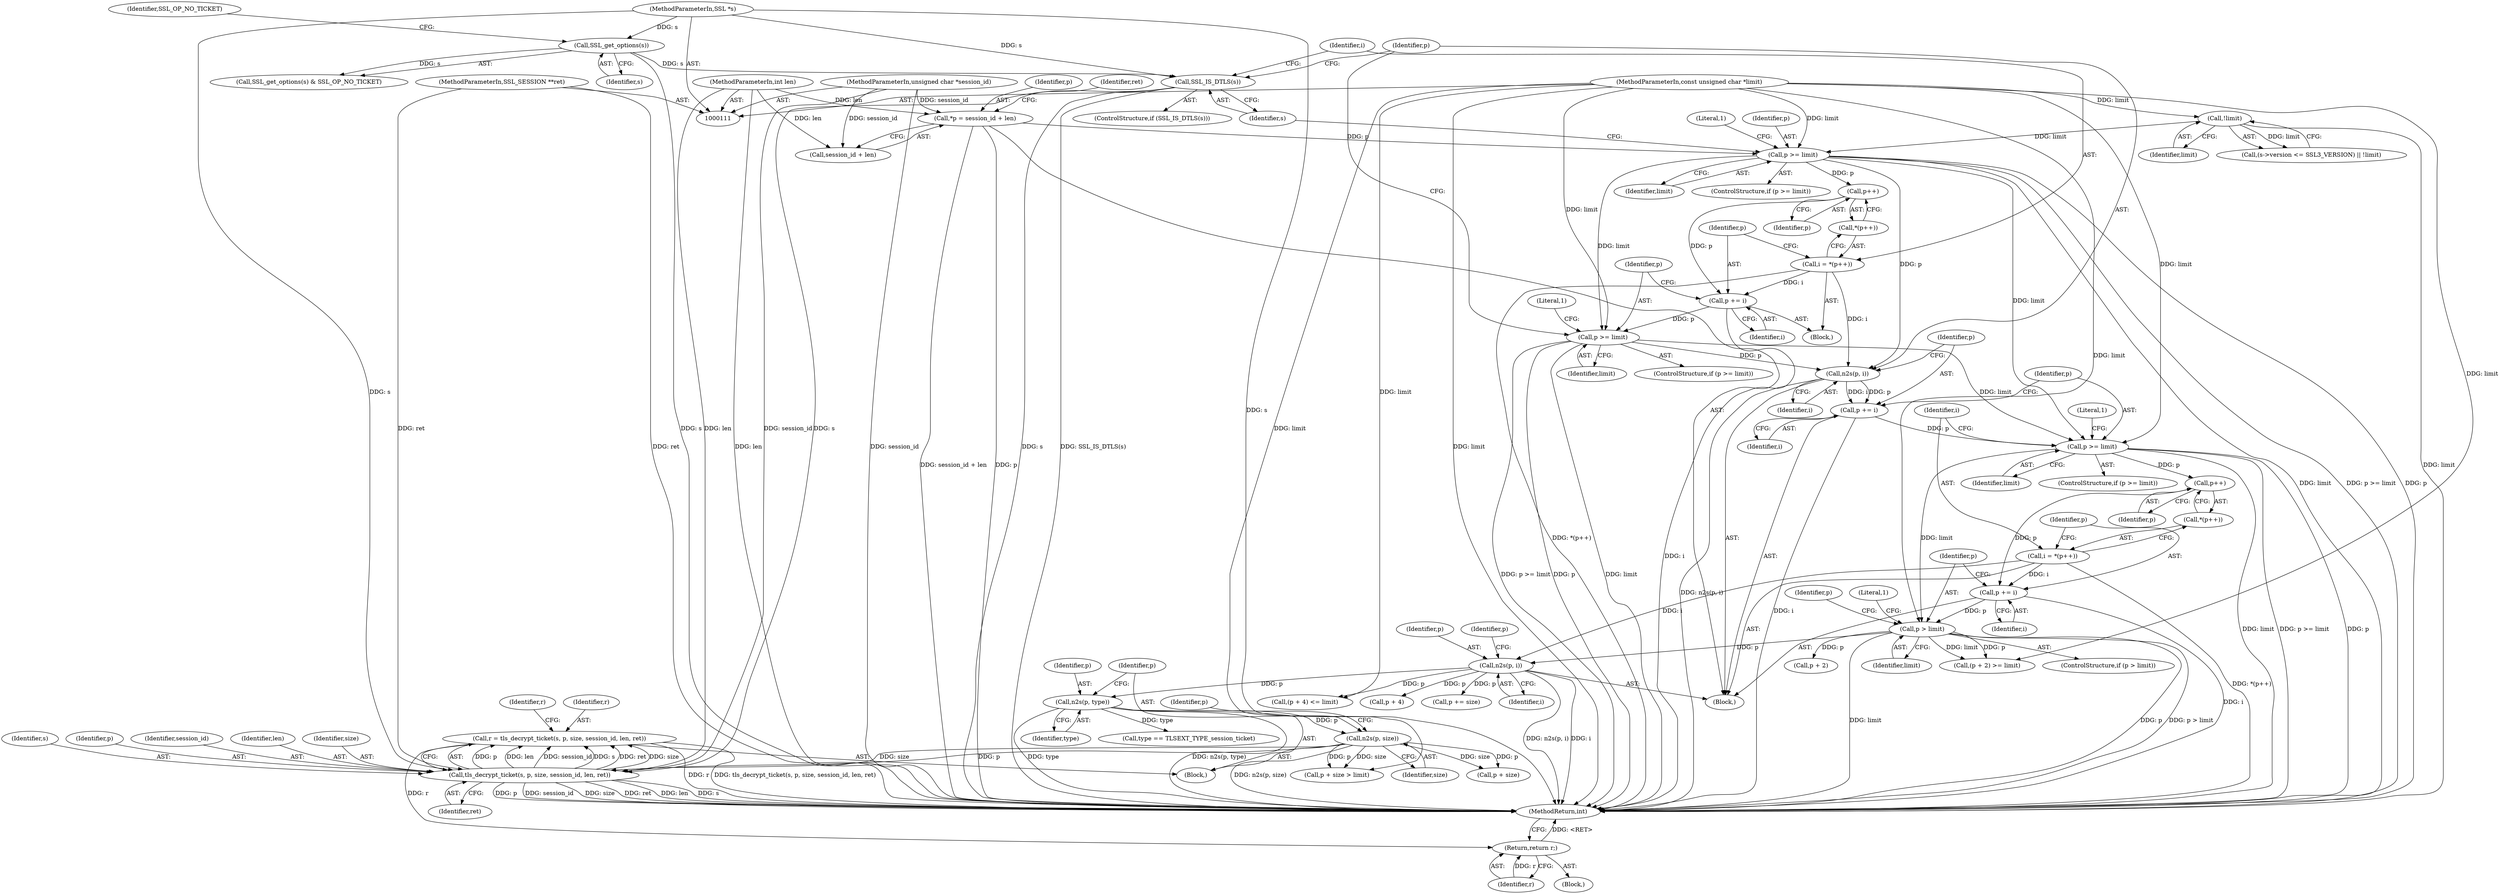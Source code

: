 digraph "1_openssl_a004e72b95835136d3f1ea90517f706c24c03da7_5@API" {
"1000260" [label="(Call,r = tls_decrypt_ticket(s, p, size, session_id, len, ret))"];
"1000262" [label="(Call,tls_decrypt_ticket(s, p, size, session_id, len, ret))"];
"1000160" [label="(Call,SSL_IS_DTLS(s))"];
"1000136" [label="(Call,SSL_get_options(s))"];
"1000112" [label="(MethodParameterIn,SSL *s)"];
"1000229" [label="(Call,n2s(p, size))"];
"1000226" [label="(Call,n2s(p, type))"];
"1000214" [label="(Call,n2s(p, i))"];
"1000200" [label="(Call,p > limit)"];
"1000196" [label="(Call,p += i)"];
"1000191" [label="(Call,i = *(p++))"];
"1000194" [label="(Call,p++)"];
"1000185" [label="(Call,p >= limit)"];
"1000181" [label="(Call,p += i)"];
"1000178" [label="(Call,n2s(p, i))"];
"1000153" [label="(Call,p >= limit)"];
"1000119" [label="(Call,*p = session_id + len)"];
"1000113" [label="(MethodParameterIn,unsigned char *session_id)"];
"1000114" [label="(MethodParameterIn,int len)"];
"1000148" [label="(Call,!limit)"];
"1000115" [label="(MethodParameterIn,const unsigned char *limit)"];
"1000172" [label="(Call,p >= limit)"];
"1000168" [label="(Call,p += i)"];
"1000163" [label="(Call,i = *(p++))"];
"1000166" [label="(Call,p++)"];
"1000116" [label="(MethodParameterIn,SSL_SESSION **ret)"];
"1000281" [label="(Return,return r;)"];
"1000166" [label="(Call,p++)"];
"1000219" [label="(Call,p + 4)"];
"1000121" [label="(Call,session_id + len)"];
"1000162" [label="(Block,)"];
"1000168" [label="(Call,p += i)"];
"1000218" [label="(Call,(p + 4) <= limit)"];
"1000214" [label="(Call,n2s(p, i))"];
"1000112" [label="(MethodParameterIn,SSL *s)"];
"1000263" [label="(Identifier,s)"];
"1000127" [label="(Identifier,ret)"];
"1000262" [label="(Call,tls_decrypt_ticket(s, p, size, session_id, len, ret))"];
"1000113" [label="(MethodParameterIn,unsigned char *session_id)"];
"1000192" [label="(Identifier,i)"];
"1000115" [label="(MethodParameterIn,const unsigned char *limit)"];
"1000135" [label="(Call,SSL_get_options(s) & SSL_OP_NO_TICKET)"];
"1000194" [label="(Call,p++)"];
"1000169" [label="(Identifier,p)"];
"1000170" [label="(Identifier,i)"];
"1000209" [label="(Identifier,p)"];
"1000195" [label="(Identifier,p)"];
"1000165" [label="(Call,*(p++))"];
"1000178" [label="(Call,n2s(p, i))"];
"1000167" [label="(Identifier,p)"];
"1000164" [label="(Identifier,i)"];
"1000180" [label="(Identifier,i)"];
"1000260" [label="(Call,r = tls_decrypt_ticket(s, p, size, session_id, len, ret))"];
"1000234" [label="(Call,p + size)"];
"1000191" [label="(Call,i = *(p++))"];
"1000226" [label="(Call,n2s(p, type))"];
"1000197" [label="(Identifier,p)"];
"1000268" [label="(Identifier,ret)"];
"1000187" [label="(Identifier,limit)"];
"1000177" [label="(Literal,1)"];
"1000161" [label="(Identifier,s)"];
"1000208" [label="(Call,p + 2)"];
"1000220" [label="(Identifier,p)"];
"1000148" [label="(Call,!limit)"];
"1000261" [label="(Identifier,r)"];
"1000155" [label="(Identifier,limit)"];
"1000171" [label="(ControlStructure,if (p >= limit))"];
"1000172" [label="(Call,p >= limit)"];
"1000158" [label="(Literal,1)"];
"1000241" [label="(Call,type == TLSEXT_TYPE_session_ticket)"];
"1000282" [label="(Identifier,r)"];
"1000207" [label="(Call,(p + 2) >= limit)"];
"1000182" [label="(Identifier,p)"];
"1000183" [label="(Identifier,i)"];
"1000200" [label="(Call,p > limit)"];
"1000264" [label="(Identifier,p)"];
"1000114" [label="(MethodParameterIn,int len)"];
"1000184" [label="(ControlStructure,if (p >= limit))"];
"1000205" [label="(Literal,1)"];
"1000136" [label="(Call,SSL_get_options(s))"];
"1000120" [label="(Identifier,p)"];
"1000295" [label="(Call,p += size)"];
"1000116" [label="(MethodParameterIn,SSL_SESSION **ret)"];
"1000186" [label="(Identifier,p)"];
"1000154" [label="(Identifier,p)"];
"1000149" [label="(Identifier,limit)"];
"1000142" [label="(Call,(s->version <= SSL3_VERSION) || !limit)"];
"1000137" [label="(Identifier,s)"];
"1000181" [label="(Call,p += i)"];
"1000266" [label="(Identifier,session_id)"];
"1000190" [label="(Literal,1)"];
"1000153" [label="(Call,p >= limit)"];
"1000228" [label="(Identifier,type)"];
"1000179" [label="(Identifier,p)"];
"1000270" [label="(Identifier,r)"];
"1000271" [label="(Block,)"];
"1000227" [label="(Identifier,p)"];
"1000160" [label="(Call,SSL_IS_DTLS(s))"];
"1000201" [label="(Identifier,p)"];
"1000196" [label="(Call,p += i)"];
"1000199" [label="(ControlStructure,if (p > limit))"];
"1000119" [label="(Call,*p = session_id + len)"];
"1000231" [label="(Identifier,size)"];
"1000174" [label="(Identifier,limit)"];
"1000223" [label="(Block,)"];
"1000215" [label="(Identifier,p)"];
"1000185" [label="(Call,p >= limit)"];
"1000193" [label="(Call,*(p++))"];
"1000117" [label="(Block,)"];
"1000235" [label="(Identifier,p)"];
"1000202" [label="(Identifier,limit)"];
"1000233" [label="(Call,p + size > limit)"];
"1000163" [label="(Call,i = *(p++))"];
"1000173" [label="(Identifier,p)"];
"1000230" [label="(Identifier,p)"];
"1000229" [label="(Call,n2s(p, size))"];
"1000267" [label="(Identifier,len)"];
"1000216" [label="(Identifier,i)"];
"1000159" [label="(ControlStructure,if (SSL_IS_DTLS(s)))"];
"1000298" [label="(MethodReturn,int)"];
"1000281" [label="(Return,return r;)"];
"1000152" [label="(ControlStructure,if (p >= limit))"];
"1000265" [label="(Identifier,size)"];
"1000198" [label="(Identifier,i)"];
"1000138" [label="(Identifier,SSL_OP_NO_TICKET)"];
"1000260" -> "1000223"  [label="AST: "];
"1000260" -> "1000262"  [label="CFG: "];
"1000261" -> "1000260"  [label="AST: "];
"1000262" -> "1000260"  [label="AST: "];
"1000270" -> "1000260"  [label="CFG: "];
"1000260" -> "1000298"  [label="DDG: tls_decrypt_ticket(s, p, size, session_id, len, ret)"];
"1000260" -> "1000298"  [label="DDG: r"];
"1000262" -> "1000260"  [label="DDG: p"];
"1000262" -> "1000260"  [label="DDG: len"];
"1000262" -> "1000260"  [label="DDG: session_id"];
"1000262" -> "1000260"  [label="DDG: s"];
"1000262" -> "1000260"  [label="DDG: ret"];
"1000262" -> "1000260"  [label="DDG: size"];
"1000260" -> "1000281"  [label="DDG: r"];
"1000262" -> "1000268"  [label="CFG: "];
"1000263" -> "1000262"  [label="AST: "];
"1000264" -> "1000262"  [label="AST: "];
"1000265" -> "1000262"  [label="AST: "];
"1000266" -> "1000262"  [label="AST: "];
"1000267" -> "1000262"  [label="AST: "];
"1000268" -> "1000262"  [label="AST: "];
"1000262" -> "1000298"  [label="DDG: size"];
"1000262" -> "1000298"  [label="DDG: ret"];
"1000262" -> "1000298"  [label="DDG: len"];
"1000262" -> "1000298"  [label="DDG: s"];
"1000262" -> "1000298"  [label="DDG: p"];
"1000262" -> "1000298"  [label="DDG: session_id"];
"1000160" -> "1000262"  [label="DDG: s"];
"1000112" -> "1000262"  [label="DDG: s"];
"1000229" -> "1000262"  [label="DDG: p"];
"1000229" -> "1000262"  [label="DDG: size"];
"1000113" -> "1000262"  [label="DDG: session_id"];
"1000114" -> "1000262"  [label="DDG: len"];
"1000116" -> "1000262"  [label="DDG: ret"];
"1000160" -> "1000159"  [label="AST: "];
"1000160" -> "1000161"  [label="CFG: "];
"1000161" -> "1000160"  [label="AST: "];
"1000164" -> "1000160"  [label="CFG: "];
"1000179" -> "1000160"  [label="CFG: "];
"1000160" -> "1000298"  [label="DDG: SSL_IS_DTLS(s)"];
"1000160" -> "1000298"  [label="DDG: s"];
"1000136" -> "1000160"  [label="DDG: s"];
"1000112" -> "1000160"  [label="DDG: s"];
"1000136" -> "1000135"  [label="AST: "];
"1000136" -> "1000137"  [label="CFG: "];
"1000137" -> "1000136"  [label="AST: "];
"1000138" -> "1000136"  [label="CFG: "];
"1000136" -> "1000298"  [label="DDG: s"];
"1000136" -> "1000135"  [label="DDG: s"];
"1000112" -> "1000136"  [label="DDG: s"];
"1000112" -> "1000111"  [label="AST: "];
"1000112" -> "1000298"  [label="DDG: s"];
"1000229" -> "1000223"  [label="AST: "];
"1000229" -> "1000231"  [label="CFG: "];
"1000230" -> "1000229"  [label="AST: "];
"1000231" -> "1000229"  [label="AST: "];
"1000235" -> "1000229"  [label="CFG: "];
"1000229" -> "1000298"  [label="DDG: n2s(p, size)"];
"1000226" -> "1000229"  [label="DDG: p"];
"1000229" -> "1000233"  [label="DDG: p"];
"1000229" -> "1000233"  [label="DDG: size"];
"1000229" -> "1000234"  [label="DDG: p"];
"1000229" -> "1000234"  [label="DDG: size"];
"1000226" -> "1000223"  [label="AST: "];
"1000226" -> "1000228"  [label="CFG: "];
"1000227" -> "1000226"  [label="AST: "];
"1000228" -> "1000226"  [label="AST: "];
"1000230" -> "1000226"  [label="CFG: "];
"1000226" -> "1000298"  [label="DDG: n2s(p, type)"];
"1000226" -> "1000298"  [label="DDG: type"];
"1000214" -> "1000226"  [label="DDG: p"];
"1000226" -> "1000241"  [label="DDG: type"];
"1000214" -> "1000117"  [label="AST: "];
"1000214" -> "1000216"  [label="CFG: "];
"1000215" -> "1000214"  [label="AST: "];
"1000216" -> "1000214"  [label="AST: "];
"1000220" -> "1000214"  [label="CFG: "];
"1000214" -> "1000298"  [label="DDG: i"];
"1000214" -> "1000298"  [label="DDG: n2s(p, i)"];
"1000200" -> "1000214"  [label="DDG: p"];
"1000191" -> "1000214"  [label="DDG: i"];
"1000214" -> "1000218"  [label="DDG: p"];
"1000214" -> "1000219"  [label="DDG: p"];
"1000214" -> "1000295"  [label="DDG: p"];
"1000200" -> "1000199"  [label="AST: "];
"1000200" -> "1000202"  [label="CFG: "];
"1000201" -> "1000200"  [label="AST: "];
"1000202" -> "1000200"  [label="AST: "];
"1000205" -> "1000200"  [label="CFG: "];
"1000209" -> "1000200"  [label="CFG: "];
"1000200" -> "1000298"  [label="DDG: p"];
"1000200" -> "1000298"  [label="DDG: p > limit"];
"1000200" -> "1000298"  [label="DDG: limit"];
"1000196" -> "1000200"  [label="DDG: p"];
"1000185" -> "1000200"  [label="DDG: limit"];
"1000115" -> "1000200"  [label="DDG: limit"];
"1000200" -> "1000207"  [label="DDG: p"];
"1000200" -> "1000207"  [label="DDG: limit"];
"1000200" -> "1000208"  [label="DDG: p"];
"1000196" -> "1000117"  [label="AST: "];
"1000196" -> "1000198"  [label="CFG: "];
"1000197" -> "1000196"  [label="AST: "];
"1000198" -> "1000196"  [label="AST: "];
"1000201" -> "1000196"  [label="CFG: "];
"1000196" -> "1000298"  [label="DDG: i"];
"1000191" -> "1000196"  [label="DDG: i"];
"1000194" -> "1000196"  [label="DDG: p"];
"1000191" -> "1000117"  [label="AST: "];
"1000191" -> "1000193"  [label="CFG: "];
"1000192" -> "1000191"  [label="AST: "];
"1000193" -> "1000191"  [label="AST: "];
"1000197" -> "1000191"  [label="CFG: "];
"1000191" -> "1000298"  [label="DDG: *(p++)"];
"1000194" -> "1000193"  [label="AST: "];
"1000194" -> "1000195"  [label="CFG: "];
"1000195" -> "1000194"  [label="AST: "];
"1000193" -> "1000194"  [label="CFG: "];
"1000185" -> "1000194"  [label="DDG: p"];
"1000185" -> "1000184"  [label="AST: "];
"1000185" -> "1000187"  [label="CFG: "];
"1000186" -> "1000185"  [label="AST: "];
"1000187" -> "1000185"  [label="AST: "];
"1000190" -> "1000185"  [label="CFG: "];
"1000192" -> "1000185"  [label="CFG: "];
"1000185" -> "1000298"  [label="DDG: p >= limit"];
"1000185" -> "1000298"  [label="DDG: p"];
"1000185" -> "1000298"  [label="DDG: limit"];
"1000181" -> "1000185"  [label="DDG: p"];
"1000153" -> "1000185"  [label="DDG: limit"];
"1000172" -> "1000185"  [label="DDG: limit"];
"1000115" -> "1000185"  [label="DDG: limit"];
"1000181" -> "1000117"  [label="AST: "];
"1000181" -> "1000183"  [label="CFG: "];
"1000182" -> "1000181"  [label="AST: "];
"1000183" -> "1000181"  [label="AST: "];
"1000186" -> "1000181"  [label="CFG: "];
"1000181" -> "1000298"  [label="DDG: i"];
"1000178" -> "1000181"  [label="DDG: i"];
"1000178" -> "1000181"  [label="DDG: p"];
"1000178" -> "1000117"  [label="AST: "];
"1000178" -> "1000180"  [label="CFG: "];
"1000179" -> "1000178"  [label="AST: "];
"1000180" -> "1000178"  [label="AST: "];
"1000182" -> "1000178"  [label="CFG: "];
"1000178" -> "1000298"  [label="DDG: n2s(p, i)"];
"1000153" -> "1000178"  [label="DDG: p"];
"1000172" -> "1000178"  [label="DDG: p"];
"1000163" -> "1000178"  [label="DDG: i"];
"1000153" -> "1000152"  [label="AST: "];
"1000153" -> "1000155"  [label="CFG: "];
"1000154" -> "1000153"  [label="AST: "];
"1000155" -> "1000153"  [label="AST: "];
"1000158" -> "1000153"  [label="CFG: "];
"1000161" -> "1000153"  [label="CFG: "];
"1000153" -> "1000298"  [label="DDG: limit"];
"1000153" -> "1000298"  [label="DDG: p >= limit"];
"1000153" -> "1000298"  [label="DDG: p"];
"1000119" -> "1000153"  [label="DDG: p"];
"1000148" -> "1000153"  [label="DDG: limit"];
"1000115" -> "1000153"  [label="DDG: limit"];
"1000153" -> "1000166"  [label="DDG: p"];
"1000153" -> "1000172"  [label="DDG: limit"];
"1000119" -> "1000117"  [label="AST: "];
"1000119" -> "1000121"  [label="CFG: "];
"1000120" -> "1000119"  [label="AST: "];
"1000121" -> "1000119"  [label="AST: "];
"1000127" -> "1000119"  [label="CFG: "];
"1000119" -> "1000298"  [label="DDG: session_id + len"];
"1000119" -> "1000298"  [label="DDG: p"];
"1000113" -> "1000119"  [label="DDG: session_id"];
"1000114" -> "1000119"  [label="DDG: len"];
"1000113" -> "1000111"  [label="AST: "];
"1000113" -> "1000298"  [label="DDG: session_id"];
"1000113" -> "1000121"  [label="DDG: session_id"];
"1000114" -> "1000111"  [label="AST: "];
"1000114" -> "1000298"  [label="DDG: len"];
"1000114" -> "1000121"  [label="DDG: len"];
"1000148" -> "1000142"  [label="AST: "];
"1000148" -> "1000149"  [label="CFG: "];
"1000149" -> "1000148"  [label="AST: "];
"1000142" -> "1000148"  [label="CFG: "];
"1000148" -> "1000298"  [label="DDG: limit"];
"1000148" -> "1000142"  [label="DDG: limit"];
"1000115" -> "1000148"  [label="DDG: limit"];
"1000115" -> "1000111"  [label="AST: "];
"1000115" -> "1000298"  [label="DDG: limit"];
"1000115" -> "1000172"  [label="DDG: limit"];
"1000115" -> "1000207"  [label="DDG: limit"];
"1000115" -> "1000218"  [label="DDG: limit"];
"1000115" -> "1000233"  [label="DDG: limit"];
"1000172" -> "1000171"  [label="AST: "];
"1000172" -> "1000174"  [label="CFG: "];
"1000173" -> "1000172"  [label="AST: "];
"1000174" -> "1000172"  [label="AST: "];
"1000177" -> "1000172"  [label="CFG: "];
"1000179" -> "1000172"  [label="CFG: "];
"1000172" -> "1000298"  [label="DDG: p >= limit"];
"1000172" -> "1000298"  [label="DDG: p"];
"1000172" -> "1000298"  [label="DDG: limit"];
"1000168" -> "1000172"  [label="DDG: p"];
"1000168" -> "1000162"  [label="AST: "];
"1000168" -> "1000170"  [label="CFG: "];
"1000169" -> "1000168"  [label="AST: "];
"1000170" -> "1000168"  [label="AST: "];
"1000173" -> "1000168"  [label="CFG: "];
"1000168" -> "1000298"  [label="DDG: i"];
"1000163" -> "1000168"  [label="DDG: i"];
"1000166" -> "1000168"  [label="DDG: p"];
"1000163" -> "1000162"  [label="AST: "];
"1000163" -> "1000165"  [label="CFG: "];
"1000164" -> "1000163"  [label="AST: "];
"1000165" -> "1000163"  [label="AST: "];
"1000169" -> "1000163"  [label="CFG: "];
"1000163" -> "1000298"  [label="DDG: *(p++)"];
"1000166" -> "1000165"  [label="AST: "];
"1000166" -> "1000167"  [label="CFG: "];
"1000167" -> "1000166"  [label="AST: "];
"1000165" -> "1000166"  [label="CFG: "];
"1000116" -> "1000111"  [label="AST: "];
"1000116" -> "1000298"  [label="DDG: ret"];
"1000281" -> "1000271"  [label="AST: "];
"1000281" -> "1000282"  [label="CFG: "];
"1000282" -> "1000281"  [label="AST: "];
"1000298" -> "1000281"  [label="CFG: "];
"1000281" -> "1000298"  [label="DDG: <RET>"];
"1000282" -> "1000281"  [label="DDG: r"];
}
